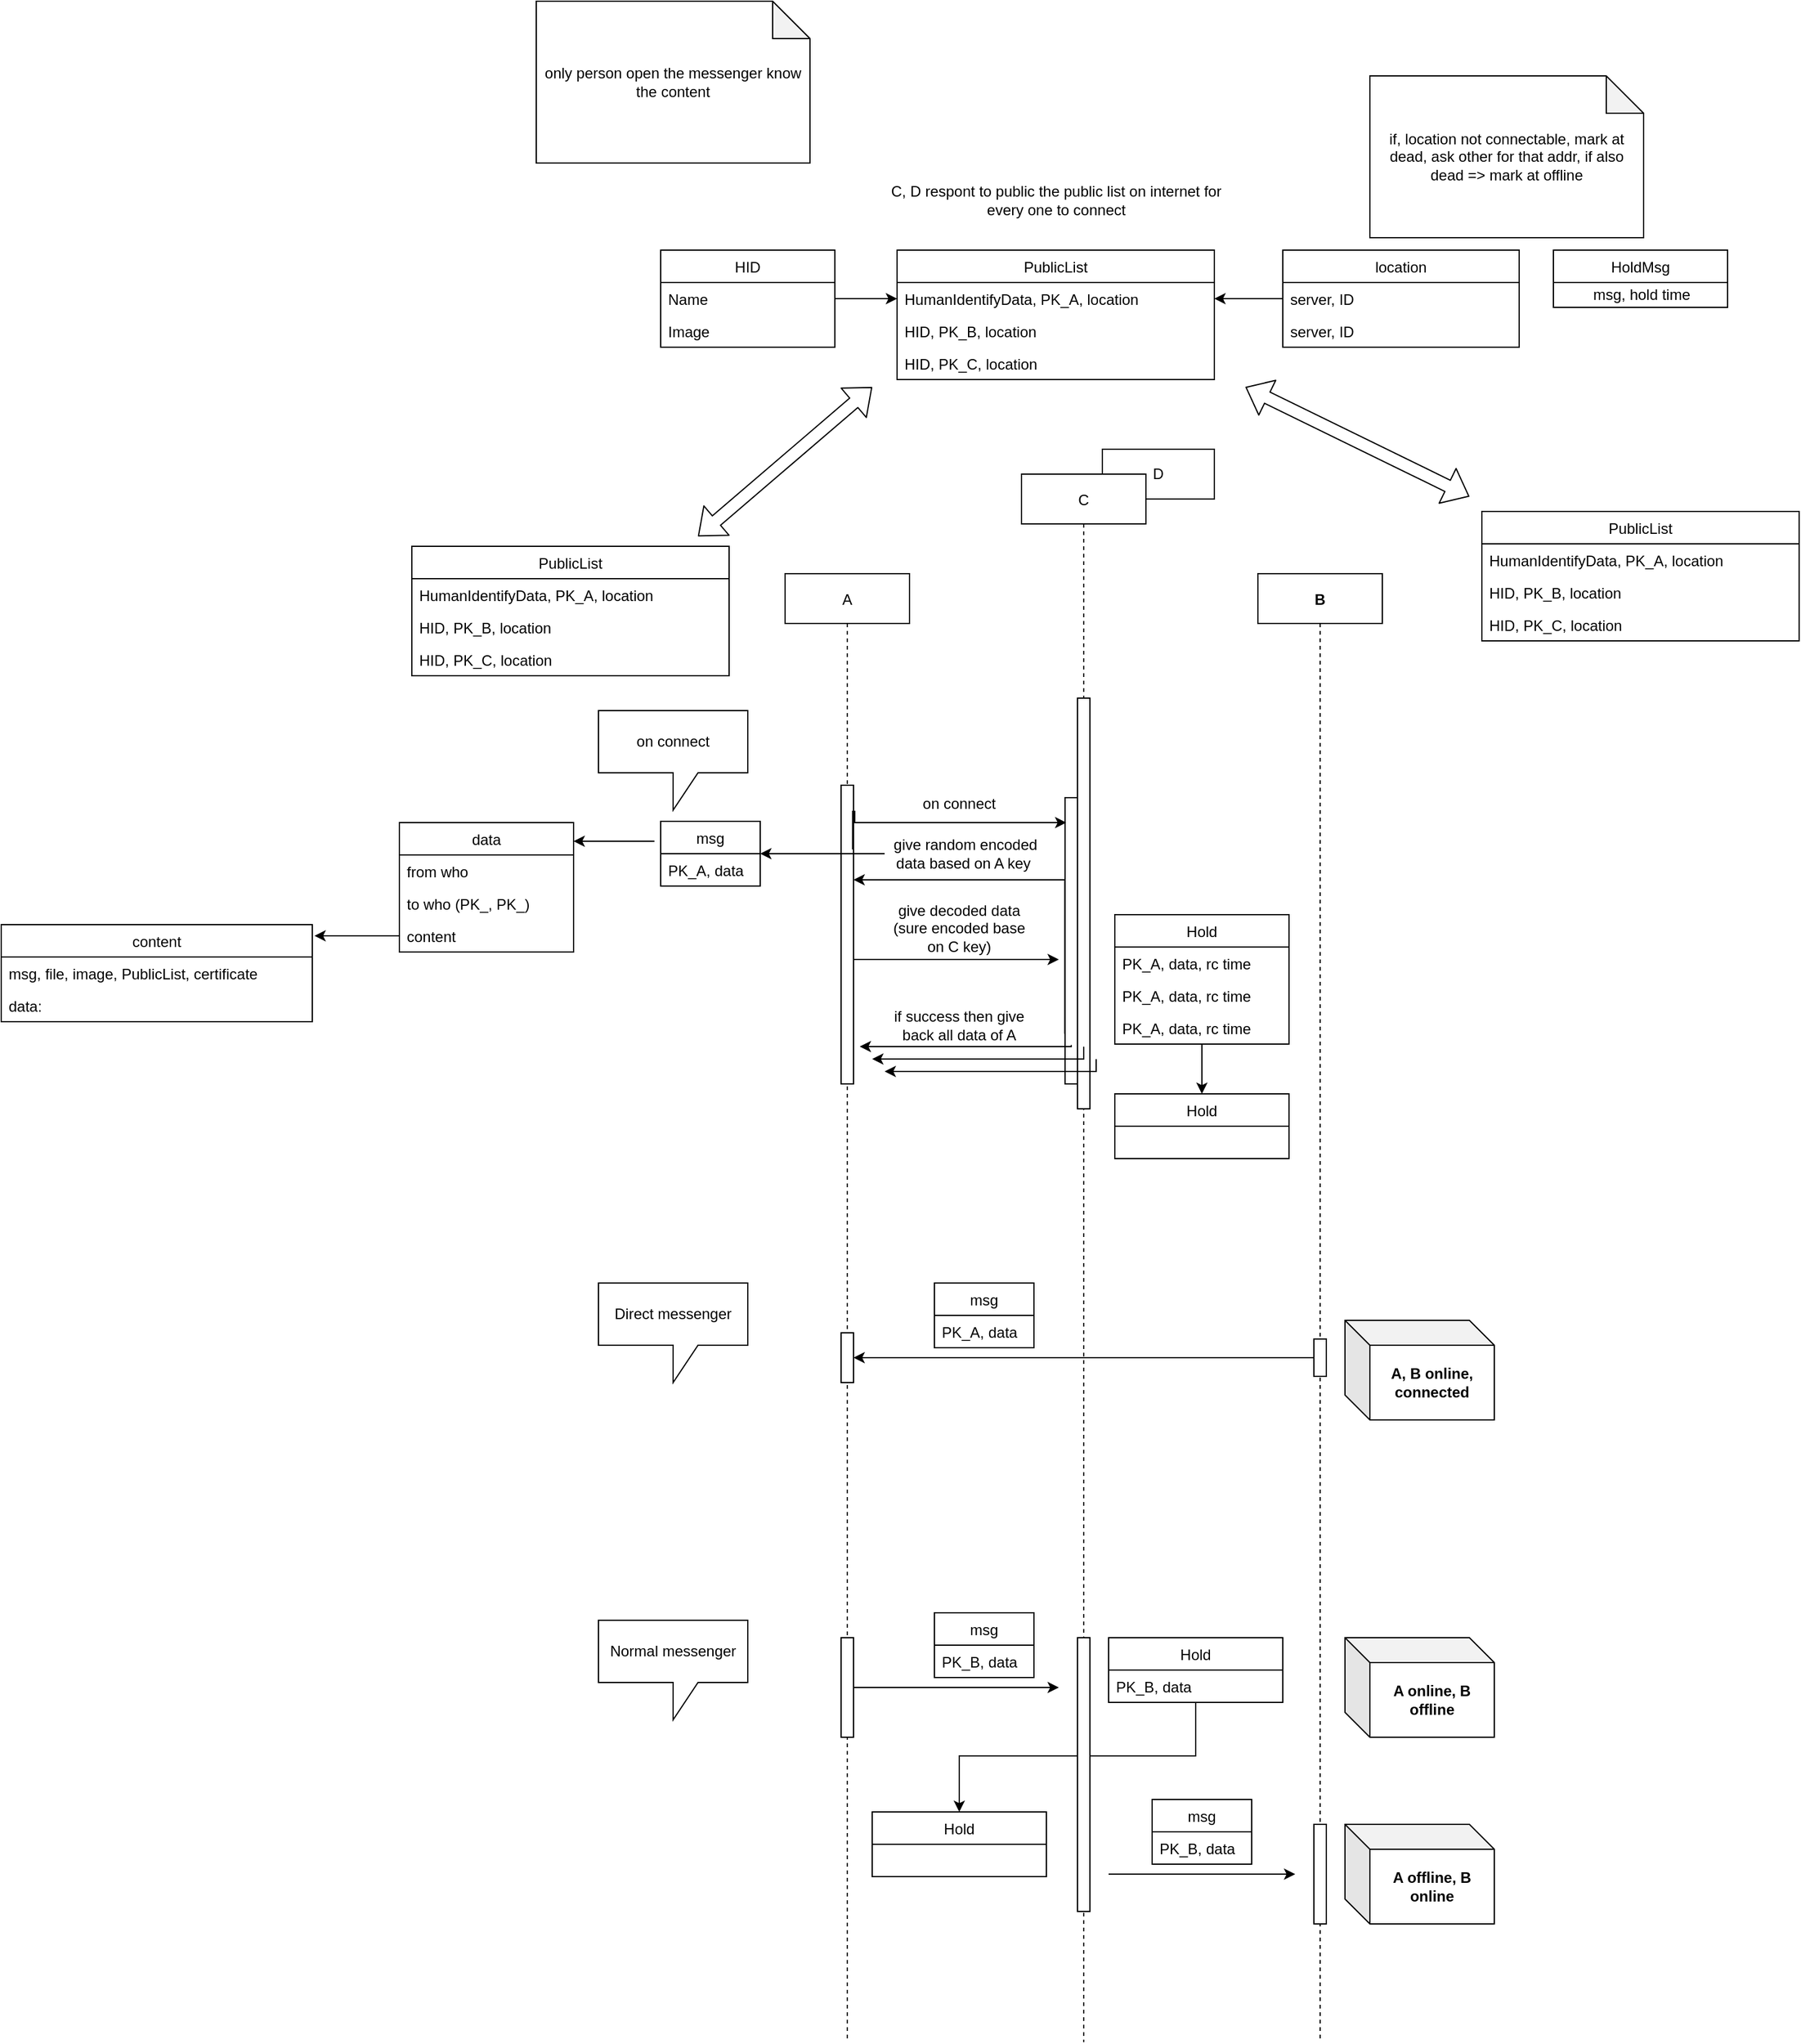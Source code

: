 <mxfile version="15.4.0" type="device"><diagram id="kgpKYQtTHZ0yAKxKKP6v" name="Page-1"><mxGraphModel dx="2660" dy="2460" grid="1" gridSize="10" guides="1" tooltips="1" connect="1" arrows="1" fold="1" page="1" pageScale="1" pageWidth="850" pageHeight="1100" math="0" shadow="0"><root><mxCell id="0"/><mxCell id="1" parent="0"/><mxCell id="zCJlma6vqf3C4LiwQ2L4-62" value="D" style="rounded=0;whiteSpace=wrap;html=1;" parent="1" vertex="1"><mxGeometry x="385" y="-20" width="90" height="40" as="geometry"/></mxCell><mxCell id="3nuBFxr9cyL0pnOWT2aG-1" value="A" style="shape=umlLifeline;perimeter=lifelinePerimeter;container=1;collapsible=0;recursiveResize=0;rounded=0;shadow=0;strokeWidth=1;" parent="1" vertex="1"><mxGeometry x="130" y="80" width="100" height="1180" as="geometry"/></mxCell><mxCell id="3nuBFxr9cyL0pnOWT2aG-2" value="" style="points=[];perimeter=orthogonalPerimeter;rounded=0;shadow=0;strokeWidth=1;" parent="3nuBFxr9cyL0pnOWT2aG-1" vertex="1"><mxGeometry x="45" y="610" width="10" height="40" as="geometry"/></mxCell><mxCell id="yF9mK_fGxrXpSWoYzbVe-10" value="" style="points=[];perimeter=orthogonalPerimeter;rounded=0;shadow=0;strokeWidth=1;" vertex="1" parent="3nuBFxr9cyL0pnOWT2aG-1"><mxGeometry x="45" y="170" width="10" height="240" as="geometry"/></mxCell><mxCell id="zCJlma6vqf3C4LiwQ2L4-1" value="msg" style="swimlane;fontStyle=0;childLayout=stackLayout;horizontal=1;startSize=26;horizontalStack=0;resizeParent=1;resizeParentMax=0;resizeLast=0;collapsible=1;marginBottom=0;" parent="1" vertex="1"><mxGeometry x="250" y="650" width="80" height="52" as="geometry"/></mxCell><mxCell id="zCJlma6vqf3C4LiwQ2L4-2" value="PK_A, data" style="text;strokeColor=none;fillColor=none;align=left;verticalAlign=top;spacingLeft=4;spacingRight=4;overflow=hidden;rotatable=0;points=[[0,0.5],[1,0.5]];portConstraint=eastwest;" parent="zCJlma6vqf3C4LiwQ2L4-1" vertex="1"><mxGeometry y="26" width="80" height="26" as="geometry"/></mxCell><mxCell id="zCJlma6vqf3C4LiwQ2L4-5" value="B" style="shape=umlLifeline;perimeter=lifelinePerimeter;container=1;collapsible=0;recursiveResize=0;rounded=0;shadow=0;strokeWidth=1;fontStyle=1" parent="1" vertex="1"><mxGeometry x="510" y="80" width="100" height="1180" as="geometry"/></mxCell><mxCell id="zCJlma6vqf3C4LiwQ2L4-6" value="" style="points=[];perimeter=orthogonalPerimeter;rounded=0;shadow=0;strokeWidth=1;" parent="zCJlma6vqf3C4LiwQ2L4-5" vertex="1"><mxGeometry x="45" y="615" width="10" height="30" as="geometry"/></mxCell><mxCell id="zCJlma6vqf3C4LiwQ2L4-7" value="" style="points=[];perimeter=orthogonalPerimeter;rounded=0;shadow=0;strokeWidth=1;" parent="zCJlma6vqf3C4LiwQ2L4-5" vertex="1"><mxGeometry x="45" y="1005" width="10" height="80" as="geometry"/></mxCell><mxCell id="zCJlma6vqf3C4LiwQ2L4-15" style="edgeStyle=orthogonalEdgeStyle;rounded=0;orthogonalLoop=1;jettySize=auto;html=1;" parent="1" source="zCJlma6vqf3C4LiwQ2L4-6" target="3nuBFxr9cyL0pnOWT2aG-2" edge="1"><mxGeometry relative="1" as="geometry"/></mxCell><mxCell id="zCJlma6vqf3C4LiwQ2L4-21" value="PublicList" style="swimlane;fontStyle=0;childLayout=stackLayout;horizontal=1;startSize=26;horizontalStack=0;resizeParent=1;resizeParentMax=0;resizeLast=0;collapsible=1;marginBottom=0;" parent="1" vertex="1"><mxGeometry x="220" y="-180" width="255" height="104" as="geometry"/></mxCell><mxCell id="zCJlma6vqf3C4LiwQ2L4-22" value="HumanIdentifyData, PK_A, location " style="text;strokeColor=none;fillColor=none;align=left;verticalAlign=top;spacingLeft=4;spacingRight=4;overflow=hidden;rotatable=0;points=[[0,0.5],[1,0.5]];portConstraint=eastwest;" parent="zCJlma6vqf3C4LiwQ2L4-21" vertex="1"><mxGeometry y="26" width="255" height="26" as="geometry"/></mxCell><mxCell id="zCJlma6vqf3C4LiwQ2L4-23" value="HID, PK_B, location " style="text;strokeColor=none;fillColor=none;align=left;verticalAlign=top;spacingLeft=4;spacingRight=4;overflow=hidden;rotatable=0;points=[[0,0.5],[1,0.5]];portConstraint=eastwest;" parent="zCJlma6vqf3C4LiwQ2L4-21" vertex="1"><mxGeometry y="52" width="255" height="26" as="geometry"/></mxCell><mxCell id="zCJlma6vqf3C4LiwQ2L4-94" value="HID, PK_C, location " style="text;strokeColor=none;fillColor=none;align=left;verticalAlign=top;spacingLeft=4;spacingRight=4;overflow=hidden;rotatable=0;points=[[0,0.5],[1,0.5]];portConstraint=eastwest;" parent="zCJlma6vqf3C4LiwQ2L4-21" vertex="1"><mxGeometry y="78" width="255" height="26" as="geometry"/></mxCell><mxCell id="zCJlma6vqf3C4LiwQ2L4-35" style="edgeStyle=orthogonalEdgeStyle;rounded=0;orthogonalLoop=1;jettySize=auto;html=1;" parent="1" source="zCJlma6vqf3C4LiwQ2L4-30" target="zCJlma6vqf3C4LiwQ2L4-22" edge="1"><mxGeometry relative="1" as="geometry"/></mxCell><mxCell id="zCJlma6vqf3C4LiwQ2L4-30" value="HID" style="swimlane;fontStyle=0;childLayout=stackLayout;horizontal=1;startSize=26;horizontalStack=0;resizeParent=1;resizeParentMax=0;resizeLast=0;collapsible=1;marginBottom=0;" parent="1" vertex="1"><mxGeometry x="30" y="-180" width="140" height="78" as="geometry"/></mxCell><mxCell id="zCJlma6vqf3C4LiwQ2L4-31" value="Name" style="text;strokeColor=none;fillColor=none;align=left;verticalAlign=top;spacingLeft=4;spacingRight=4;overflow=hidden;rotatable=0;points=[[0,0.5],[1,0.5]];portConstraint=eastwest;" parent="zCJlma6vqf3C4LiwQ2L4-30" vertex="1"><mxGeometry y="26" width="140" height="26" as="geometry"/></mxCell><mxCell id="zCJlma6vqf3C4LiwQ2L4-32" value="Image" style="text;strokeColor=none;fillColor=none;align=left;verticalAlign=top;spacingLeft=4;spacingRight=4;overflow=hidden;rotatable=0;points=[[0,0.5],[1,0.5]];portConstraint=eastwest;" parent="zCJlma6vqf3C4LiwQ2L4-30" vertex="1"><mxGeometry y="52" width="140" height="26" as="geometry"/></mxCell><mxCell id="yF9mK_fGxrXpSWoYzbVe-49" style="edgeStyle=orthogonalEdgeStyle;rounded=0;orthogonalLoop=1;jettySize=auto;html=1;" edge="1" parent="1" source="zCJlma6vqf3C4LiwQ2L4-43" target="zCJlma6vqf3C4LiwQ2L4-82"><mxGeometry relative="1" as="geometry"><Array as="points"><mxPoint x="460" y="1030"/><mxPoint x="270" y="1030"/></Array></mxGeometry></mxCell><mxCell id="zCJlma6vqf3C4LiwQ2L4-43" value="Hold" style="swimlane;fontStyle=0;childLayout=stackLayout;horizontal=1;startSize=26;horizontalStack=0;resizeParent=1;resizeParentMax=0;resizeLast=0;collapsible=1;marginBottom=0;" parent="1" vertex="1"><mxGeometry x="390" y="935" width="140" height="52" as="geometry"/></mxCell><mxCell id="zCJlma6vqf3C4LiwQ2L4-44" value="PK_B, data" style="text;strokeColor=none;fillColor=none;align=left;verticalAlign=top;spacingLeft=4;spacingRight=4;overflow=hidden;rotatable=0;points=[[0,0.5],[1,0.5]];portConstraint=eastwest;" parent="zCJlma6vqf3C4LiwQ2L4-43" vertex="1"><mxGeometry y="26" width="140" height="26" as="geometry"/></mxCell><mxCell id="zCJlma6vqf3C4LiwQ2L4-51" value="C" style="shape=umlLifeline;perimeter=lifelinePerimeter;container=1;collapsible=0;recursiveResize=0;rounded=0;shadow=0;strokeWidth=1;" parent="1" vertex="1"><mxGeometry x="320" width="100" height="1260" as="geometry"/></mxCell><mxCell id="zCJlma6vqf3C4LiwQ2L4-53" value="" style="points=[];perimeter=orthogonalPerimeter;rounded=0;shadow=0;strokeWidth=1;" parent="zCJlma6vqf3C4LiwQ2L4-51" vertex="1"><mxGeometry x="45" y="935" width="10" height="220" as="geometry"/></mxCell><mxCell id="yF9mK_fGxrXpSWoYzbVe-9" value="" style="points=[];perimeter=orthogonalPerimeter;rounded=0;shadow=0;strokeWidth=1;" vertex="1" parent="zCJlma6vqf3C4LiwQ2L4-51"><mxGeometry x="45" y="180" width="10" height="330" as="geometry"/></mxCell><mxCell id="yF9mK_fGxrXpSWoYzbVe-11" value="" style="points=[];perimeter=orthogonalPerimeter;rounded=0;shadow=0;strokeWidth=1;" vertex="1" parent="zCJlma6vqf3C4LiwQ2L4-51"><mxGeometry x="35" y="260" width="10" height="230" as="geometry"/></mxCell><mxCell id="zCJlma6vqf3C4LiwQ2L4-55" value="&lt;span style=&quot;font-weight: 700&quot;&gt;A, B online, connected&lt;/span&gt;" style="shape=cube;whiteSpace=wrap;html=1;boundedLbl=1;backgroundOutline=1;darkOpacity=0.05;darkOpacity2=0.1;" parent="1" vertex="1"><mxGeometry x="580" y="680" width="120" height="80" as="geometry"/></mxCell><mxCell id="zCJlma6vqf3C4LiwQ2L4-59" style="edgeStyle=orthogonalEdgeStyle;rounded=0;orthogonalLoop=1;jettySize=auto;html=1;" parent="1" source="zCJlma6vqf3C4LiwQ2L4-56" edge="1"><mxGeometry relative="1" as="geometry"><mxPoint x="350" y="975" as="targetPoint"/><Array as="points"><mxPoint x="320" y="975"/><mxPoint x="320" y="975"/></Array></mxGeometry></mxCell><mxCell id="zCJlma6vqf3C4LiwQ2L4-56" value="" style="points=[];perimeter=orthogonalPerimeter;rounded=0;shadow=0;strokeWidth=1;" parent="1" vertex="1"><mxGeometry x="175" y="935" width="10" height="80" as="geometry"/></mxCell><mxCell id="zCJlma6vqf3C4LiwQ2L4-57" value="&lt;span style=&quot;font-weight: 700&quot;&gt;A online, B offline&lt;/span&gt;" style="shape=cube;whiteSpace=wrap;html=1;boundedLbl=1;backgroundOutline=1;darkOpacity=0.05;darkOpacity2=0.1;" parent="1" vertex="1"><mxGeometry x="580" y="935" width="120" height="80" as="geometry"/></mxCell><mxCell id="zCJlma6vqf3C4LiwQ2L4-80" style="edgeStyle=orthogonalEdgeStyle;rounded=0;orthogonalLoop=1;jettySize=auto;html=1;" parent="1" edge="1"><mxGeometry relative="1" as="geometry"><mxPoint x="-40" y="295" as="targetPoint"/><Array as="points"><mxPoint x="-15" y="295"/><mxPoint x="-15" y="295"/></Array><mxPoint x="25" y="295" as="sourcePoint"/></mxGeometry></mxCell><mxCell id="zCJlma6vqf3C4LiwQ2L4-60" value="msg" style="swimlane;fontStyle=0;childLayout=stackLayout;horizontal=1;startSize=26;horizontalStack=0;resizeParent=1;resizeParentMax=0;resizeLast=0;collapsible=1;marginBottom=0;" parent="1" vertex="1"><mxGeometry x="250" y="915" width="80" height="52" as="geometry"/></mxCell><mxCell id="zCJlma6vqf3C4LiwQ2L4-61" value="PK_B, data" style="text;strokeColor=none;fillColor=none;align=left;verticalAlign=top;spacingLeft=4;spacingRight=4;overflow=hidden;rotatable=0;points=[[0,0.5],[1,0.5]];portConstraint=eastwest;" parent="zCJlma6vqf3C4LiwQ2L4-60" vertex="1"><mxGeometry y="26" width="80" height="26" as="geometry"/></mxCell><mxCell id="zCJlma6vqf3C4LiwQ2L4-63" value="" style="endArrow=classic;html=1;" parent="1" edge="1"><mxGeometry width="50" height="50" relative="1" as="geometry"><mxPoint x="390" y="1125" as="sourcePoint"/><mxPoint x="540" y="1125" as="targetPoint"/></mxGeometry></mxCell><mxCell id="zCJlma6vqf3C4LiwQ2L4-64" value="&lt;span style=&quot;font-weight: 700&quot;&gt;A offline, B online&lt;/span&gt;" style="shape=cube;whiteSpace=wrap;html=1;boundedLbl=1;backgroundOutline=1;darkOpacity=0.05;darkOpacity2=0.1;" parent="1" vertex="1"><mxGeometry x="580" y="1085" width="120" height="80" as="geometry"/></mxCell><mxCell id="zCJlma6vqf3C4LiwQ2L4-65" value="msg" style="swimlane;fontStyle=0;childLayout=stackLayout;horizontal=1;startSize=26;horizontalStack=0;resizeParent=1;resizeParentMax=0;resizeLast=0;collapsible=1;marginBottom=0;" parent="1" vertex="1"><mxGeometry x="425" y="1065" width="80" height="52" as="geometry"/></mxCell><mxCell id="zCJlma6vqf3C4LiwQ2L4-66" value="PK_B, data" style="text;strokeColor=none;fillColor=none;align=left;verticalAlign=top;spacingLeft=4;spacingRight=4;overflow=hidden;rotatable=0;points=[[0,0.5],[1,0.5]];portConstraint=eastwest;" parent="zCJlma6vqf3C4LiwQ2L4-65" vertex="1"><mxGeometry y="26" width="80" height="26" as="geometry"/></mxCell><mxCell id="zCJlma6vqf3C4LiwQ2L4-67" value="data" style="swimlane;fontStyle=0;childLayout=stackLayout;horizontal=1;startSize=26;horizontalStack=0;resizeParent=1;resizeParentMax=0;resizeLast=0;collapsible=1;marginBottom=0;" parent="1" vertex="1"><mxGeometry x="-180" y="280" width="140" height="104" as="geometry"/></mxCell><mxCell id="zCJlma6vqf3C4LiwQ2L4-73" value="from who" style="text;strokeColor=none;fillColor=none;align=left;verticalAlign=top;spacingLeft=4;spacingRight=4;overflow=hidden;rotatable=0;points=[[0,0.5],[1,0.5]];portConstraint=eastwest;" parent="zCJlma6vqf3C4LiwQ2L4-67" vertex="1"><mxGeometry y="26" width="140" height="26" as="geometry"/></mxCell><mxCell id="zCJlma6vqf3C4LiwQ2L4-68" value="to who (PK_, PK_)" style="text;strokeColor=none;fillColor=none;align=left;verticalAlign=top;spacingLeft=4;spacingRight=4;overflow=hidden;rotatable=0;points=[[0,0.5],[1,0.5]];portConstraint=eastwest;" parent="zCJlma6vqf3C4LiwQ2L4-67" vertex="1"><mxGeometry y="52" width="140" height="26" as="geometry"/></mxCell><mxCell id="zCJlma6vqf3C4LiwQ2L4-69" value="content" style="text;strokeColor=none;fillColor=none;align=left;verticalAlign=top;spacingLeft=4;spacingRight=4;overflow=hidden;rotatable=0;points=[[0,0.5],[1,0.5]];portConstraint=eastwest;" parent="zCJlma6vqf3C4LiwQ2L4-67" vertex="1"><mxGeometry y="78" width="140" height="26" as="geometry"/></mxCell><mxCell id="zCJlma6vqf3C4LiwQ2L4-75" value="content" style="swimlane;fontStyle=0;childLayout=stackLayout;horizontal=1;startSize=26;horizontalStack=0;resizeParent=1;resizeParentMax=0;resizeLast=0;collapsible=1;marginBottom=0;" parent="1" vertex="1"><mxGeometry x="-500" y="362" width="250" height="78" as="geometry"/></mxCell><mxCell id="zCJlma6vqf3C4LiwQ2L4-77" value="msg, file, image, PublicList, certificate" style="text;strokeColor=none;fillColor=none;align=left;verticalAlign=top;spacingLeft=4;spacingRight=4;overflow=hidden;rotatable=0;points=[[0,0.5],[1,0.5]];portConstraint=eastwest;" parent="zCJlma6vqf3C4LiwQ2L4-75" vertex="1"><mxGeometry y="26" width="250" height="26" as="geometry"/></mxCell><mxCell id="zCJlma6vqf3C4LiwQ2L4-78" value="data: " style="text;strokeColor=none;fillColor=none;align=left;verticalAlign=top;spacingLeft=4;spacingRight=4;overflow=hidden;rotatable=0;points=[[0,0.5],[1,0.5]];portConstraint=eastwest;" parent="zCJlma6vqf3C4LiwQ2L4-75" vertex="1"><mxGeometry y="52" width="250" height="26" as="geometry"/></mxCell><mxCell id="zCJlma6vqf3C4LiwQ2L4-79" style="edgeStyle=orthogonalEdgeStyle;rounded=0;orthogonalLoop=1;jettySize=auto;html=1;entryX=1.007;entryY=0.115;entryDx=0;entryDy=0;entryPerimeter=0;" parent="1" source="zCJlma6vqf3C4LiwQ2L4-69" target="zCJlma6vqf3C4LiwQ2L4-75" edge="1"><mxGeometry relative="1" as="geometry"/></mxCell><mxCell id="zCJlma6vqf3C4LiwQ2L4-82" value="Hold" style="swimlane;fontStyle=0;childLayout=stackLayout;horizontal=1;startSize=26;horizontalStack=0;resizeParent=1;resizeParentMax=0;resizeLast=0;collapsible=1;marginBottom=0;" parent="1" vertex="1"><mxGeometry x="200" y="1075" width="140" height="52" as="geometry"/></mxCell><mxCell id="zCJlma6vqf3C4LiwQ2L4-88" style="edgeStyle=orthogonalEdgeStyle;rounded=0;orthogonalLoop=1;jettySize=auto;html=1;entryX=1;entryY=0.5;entryDx=0;entryDy=0;" parent="1" source="zCJlma6vqf3C4LiwQ2L4-85" target="zCJlma6vqf3C4LiwQ2L4-22" edge="1"><mxGeometry relative="1" as="geometry"/></mxCell><mxCell id="zCJlma6vqf3C4LiwQ2L4-85" value="location" style="swimlane;fontStyle=0;childLayout=stackLayout;horizontal=1;startSize=26;horizontalStack=0;resizeParent=1;resizeParentMax=0;resizeLast=0;collapsible=1;marginBottom=0;" parent="1" vertex="1"><mxGeometry x="530" y="-180" width="190" height="78" as="geometry"/></mxCell><mxCell id="zCJlma6vqf3C4LiwQ2L4-87" value="server, ID" style="text;strokeColor=none;fillColor=none;align=left;verticalAlign=top;spacingLeft=4;spacingRight=4;overflow=hidden;rotatable=0;points=[[0,0.5],[1,0.5]];portConstraint=eastwest;" parent="zCJlma6vqf3C4LiwQ2L4-85" vertex="1"><mxGeometry y="26" width="190" height="26" as="geometry"/></mxCell><mxCell id="zCJlma6vqf3C4LiwQ2L4-90" value="server, ID" style="text;strokeColor=none;fillColor=none;align=left;verticalAlign=top;spacingLeft=4;spacingRight=4;overflow=hidden;rotatable=0;points=[[0,0.5],[1,0.5]];portConstraint=eastwest;" parent="zCJlma6vqf3C4LiwQ2L4-85" vertex="1"><mxGeometry y="52" width="190" height="26" as="geometry"/></mxCell><mxCell id="zCJlma6vqf3C4LiwQ2L4-91" value="C, D respont to public the public list on internet for every one to connect" style="text;html=1;strokeColor=none;fillColor=none;align=center;verticalAlign=middle;whiteSpace=wrap;rounded=0;" parent="1" vertex="1"><mxGeometry x="207.5" y="-250" width="280" height="60" as="geometry"/></mxCell><mxCell id="zCJlma6vqf3C4LiwQ2L4-95" value="" style="shape=flexArrow;endArrow=classic;startArrow=classic;html=1;" parent="1" edge="1"><mxGeometry width="100" height="100" relative="1" as="geometry"><mxPoint x="60" y="50" as="sourcePoint"/><mxPoint x="200" y="-70" as="targetPoint"/></mxGeometry></mxCell><mxCell id="zCJlma6vqf3C4LiwQ2L4-96" value="PublicList" style="swimlane;fontStyle=0;childLayout=stackLayout;horizontal=1;startSize=26;horizontalStack=0;resizeParent=1;resizeParentMax=0;resizeLast=0;collapsible=1;marginBottom=0;" parent="1" vertex="1"><mxGeometry x="-170" y="58" width="255" height="104" as="geometry"/></mxCell><mxCell id="zCJlma6vqf3C4LiwQ2L4-97" value="HumanIdentifyData, PK_A, location " style="text;strokeColor=none;fillColor=none;align=left;verticalAlign=top;spacingLeft=4;spacingRight=4;overflow=hidden;rotatable=0;points=[[0,0.5],[1,0.5]];portConstraint=eastwest;" parent="zCJlma6vqf3C4LiwQ2L4-96" vertex="1"><mxGeometry y="26" width="255" height="26" as="geometry"/></mxCell><mxCell id="zCJlma6vqf3C4LiwQ2L4-98" value="HID, PK_B, location " style="text;strokeColor=none;fillColor=none;align=left;verticalAlign=top;spacingLeft=4;spacingRight=4;overflow=hidden;rotatable=0;points=[[0,0.5],[1,0.5]];portConstraint=eastwest;" parent="zCJlma6vqf3C4LiwQ2L4-96" vertex="1"><mxGeometry y="52" width="255" height="26" as="geometry"/></mxCell><mxCell id="zCJlma6vqf3C4LiwQ2L4-99" value="HID, PK_C, location " style="text;strokeColor=none;fillColor=none;align=left;verticalAlign=top;spacingLeft=4;spacingRight=4;overflow=hidden;rotatable=0;points=[[0,0.5],[1,0.5]];portConstraint=eastwest;" parent="zCJlma6vqf3C4LiwQ2L4-96" vertex="1"><mxGeometry y="78" width="255" height="26" as="geometry"/></mxCell><mxCell id="zCJlma6vqf3C4LiwQ2L4-100" value="PublicList" style="swimlane;fontStyle=0;childLayout=stackLayout;horizontal=1;startSize=26;horizontalStack=0;resizeParent=1;resizeParentMax=0;resizeLast=0;collapsible=1;marginBottom=0;" parent="1" vertex="1"><mxGeometry x="690" y="30" width="255" height="104" as="geometry"/></mxCell><mxCell id="zCJlma6vqf3C4LiwQ2L4-101" value="HumanIdentifyData, PK_A, location " style="text;strokeColor=none;fillColor=none;align=left;verticalAlign=top;spacingLeft=4;spacingRight=4;overflow=hidden;rotatable=0;points=[[0,0.5],[1,0.5]];portConstraint=eastwest;" parent="zCJlma6vqf3C4LiwQ2L4-100" vertex="1"><mxGeometry y="26" width="255" height="26" as="geometry"/></mxCell><mxCell id="zCJlma6vqf3C4LiwQ2L4-102" value="HID, PK_B, location " style="text;strokeColor=none;fillColor=none;align=left;verticalAlign=top;spacingLeft=4;spacingRight=4;overflow=hidden;rotatable=0;points=[[0,0.5],[1,0.5]];portConstraint=eastwest;" parent="zCJlma6vqf3C4LiwQ2L4-100" vertex="1"><mxGeometry y="52" width="255" height="26" as="geometry"/></mxCell><mxCell id="zCJlma6vqf3C4LiwQ2L4-103" value="HID, PK_C, location " style="text;strokeColor=none;fillColor=none;align=left;verticalAlign=top;spacingLeft=4;spacingRight=4;overflow=hidden;rotatable=0;points=[[0,0.5],[1,0.5]];portConstraint=eastwest;" parent="zCJlma6vqf3C4LiwQ2L4-100" vertex="1"><mxGeometry y="78" width="255" height="26" as="geometry"/></mxCell><mxCell id="zCJlma6vqf3C4LiwQ2L4-104" value="" style="shape=flexArrow;endArrow=classic;startArrow=classic;html=1;" parent="1" edge="1"><mxGeometry width="100" height="100" relative="1" as="geometry"><mxPoint x="680" y="18" as="sourcePoint"/><mxPoint x="500" y="-70" as="targetPoint"/></mxGeometry></mxCell><mxCell id="zCJlma6vqf3C4LiwQ2L4-105" value="if, location not connectable, mark at dead, ask other for that addr, if also dead =&amp;gt; mark at offline" style="shape=note;whiteSpace=wrap;html=1;backgroundOutline=1;darkOpacity=0.05;" parent="1" vertex="1"><mxGeometry x="600" y="-320" width="220" height="130" as="geometry"/></mxCell><mxCell id="zCJlma6vqf3C4LiwQ2L4-106" value="HoldMsg" style="swimlane;fontStyle=0;childLayout=stackLayout;horizontal=1;startSize=26;horizontalStack=0;resizeParent=1;resizeParentMax=0;resizeLast=0;collapsible=1;marginBottom=0;" parent="1" vertex="1"><mxGeometry x="747.5" y="-180" width="140" height="46" as="geometry"/></mxCell><mxCell id="yF9mK_fGxrXpSWoYzbVe-3" value="msg, hold time" style="text;html=1;align=center;verticalAlign=middle;resizable=0;points=[];autosize=1;strokeColor=none;fillColor=none;" vertex="1" parent="zCJlma6vqf3C4LiwQ2L4-106"><mxGeometry y="26" width="140" height="20" as="geometry"/></mxCell><mxCell id="yF9mK_fGxrXpSWoYzbVe-4" value="only person open the messenger know the content" style="shape=note;whiteSpace=wrap;html=1;backgroundOutline=1;darkOpacity=0.05;" vertex="1" parent="1"><mxGeometry x="-70" y="-380" width="220" height="130" as="geometry"/></mxCell><mxCell id="yF9mK_fGxrXpSWoYzbVe-7" value="Direct messenger" style="shape=callout;whiteSpace=wrap;html=1;perimeter=calloutPerimeter;" vertex="1" parent="1"><mxGeometry x="-20" y="650" width="120" height="80" as="geometry"/></mxCell><mxCell id="yF9mK_fGxrXpSWoYzbVe-8" value="on connect" style="shape=callout;whiteSpace=wrap;html=1;perimeter=calloutPerimeter;" vertex="1" parent="1"><mxGeometry x="-20" y="190" width="120" height="80" as="geometry"/></mxCell><mxCell id="yF9mK_fGxrXpSWoYzbVe-12" style="edgeStyle=orthogonalEdgeStyle;rounded=0;orthogonalLoop=1;jettySize=auto;html=1;exitX=0.926;exitY=0.215;exitDx=0;exitDy=0;exitPerimeter=0;" edge="1" parent="1" source="yF9mK_fGxrXpSWoYzbVe-10"><mxGeometry relative="1" as="geometry"><mxPoint x="230" y="270" as="sourcePoint"/><mxPoint x="356" y="280" as="targetPoint"/><Array as="points"><mxPoint x="184" y="271"/><mxPoint x="186" y="271"/><mxPoint x="186" y="280"/><mxPoint x="356" y="280"/></Array></mxGeometry></mxCell><mxCell id="yF9mK_fGxrXpSWoYzbVe-15" value="on connect" style="text;html=1;strokeColor=none;fillColor=none;align=center;verticalAlign=middle;whiteSpace=wrap;rounded=0;" vertex="1" parent="1"><mxGeometry x="230" y="250" width="80" height="30" as="geometry"/></mxCell><mxCell id="yF9mK_fGxrXpSWoYzbVe-16" style="edgeStyle=orthogonalEdgeStyle;rounded=0;orthogonalLoop=1;jettySize=auto;html=1;exitX=-0.021;exitY=0.825;exitDx=0;exitDy=0;exitPerimeter=0;" edge="1" parent="1" source="yF9mK_fGxrXpSWoYzbVe-11" target="yF9mK_fGxrXpSWoYzbVe-10"><mxGeometry relative="1" as="geometry"><mxPoint x="305" y="320" as="sourcePoint"/><mxPoint x="235" y="320" as="targetPoint"/><Array as="points"><mxPoint x="230" y="326"/><mxPoint x="230" y="326"/></Array></mxGeometry></mxCell><mxCell id="yF9mK_fGxrXpSWoYzbVe-28" style="edgeStyle=orthogonalEdgeStyle;rounded=0;orthogonalLoop=1;jettySize=auto;html=1;entryX=1;entryY=0.5;entryDx=0;entryDy=0;" edge="1" parent="1" source="yF9mK_fGxrXpSWoYzbVe-18" target="yF9mK_fGxrXpSWoYzbVe-25"><mxGeometry relative="1" as="geometry"/></mxCell><mxCell id="yF9mK_fGxrXpSWoYzbVe-18" value="give random encoded data based on A key&amp;nbsp;" style="text;html=1;strokeColor=none;fillColor=none;align=center;verticalAlign=middle;whiteSpace=wrap;rounded=0;" vertex="1" parent="1"><mxGeometry x="210" y="290" width="130" height="30" as="geometry"/></mxCell><mxCell id="yF9mK_fGxrXpSWoYzbVe-19" style="edgeStyle=orthogonalEdgeStyle;rounded=0;orthogonalLoop=1;jettySize=auto;html=1;" edge="1" parent="1" source="yF9mK_fGxrXpSWoYzbVe-10"><mxGeometry relative="1" as="geometry"><mxPoint x="350" y="390" as="targetPoint"/><Array as="points"><mxPoint x="350" y="390"/></Array></mxGeometry></mxCell><mxCell id="yF9mK_fGxrXpSWoYzbVe-20" value="give decoded data (sure encoded base on C key)" style="text;html=1;strokeColor=none;fillColor=none;align=center;verticalAlign=middle;whiteSpace=wrap;rounded=0;" vertex="1" parent="1"><mxGeometry x="215" y="350" width="110" height="30" as="geometry"/></mxCell><mxCell id="yF9mK_fGxrXpSWoYzbVe-25" value="msg" style="swimlane;fontStyle=0;childLayout=stackLayout;horizontal=1;startSize=26;horizontalStack=0;resizeParent=1;resizeParentMax=0;resizeLast=0;collapsible=1;marginBottom=0;" vertex="1" parent="1"><mxGeometry x="30" y="279" width="80" height="52" as="geometry"/></mxCell><mxCell id="yF9mK_fGxrXpSWoYzbVe-26" value="PK_A, data" style="text;strokeColor=none;fillColor=none;align=left;verticalAlign=top;spacingLeft=4;spacingRight=4;overflow=hidden;rotatable=0;points=[[0,0.5],[1,0.5]];portConstraint=eastwest;" vertex="1" parent="yF9mK_fGxrXpSWoYzbVe-25"><mxGeometry y="26" width="80" height="26" as="geometry"/></mxCell><mxCell id="yF9mK_fGxrXpSWoYzbVe-30" style="edgeStyle=orthogonalEdgeStyle;rounded=0;orthogonalLoop=1;jettySize=auto;html=1;exitX=0.5;exitY=0.864;exitDx=0;exitDy=0;exitPerimeter=0;" edge="1" parent="1" source="yF9mK_fGxrXpSWoYzbVe-11"><mxGeometry relative="1" as="geometry"><mxPoint x="190" y="460" as="targetPoint"/><mxPoint x="293" y="460" as="sourcePoint"/><Array as="points"><mxPoint x="360" y="460"/></Array></mxGeometry></mxCell><mxCell id="yF9mK_fGxrXpSWoYzbVe-31" style="edgeStyle=orthogonalEdgeStyle;rounded=0;orthogonalLoop=1;jettySize=auto;html=1;exitX=0.5;exitY=0.864;exitDx=0;exitDy=0;exitPerimeter=0;" edge="1" parent="1"><mxGeometry relative="1" as="geometry"><mxPoint x="200" y="470" as="targetPoint"/><mxPoint x="370" y="460.08" as="sourcePoint"/><Array as="points"><mxPoint x="370" y="470"/></Array></mxGeometry></mxCell><mxCell id="yF9mK_fGxrXpSWoYzbVe-32" style="edgeStyle=orthogonalEdgeStyle;rounded=0;orthogonalLoop=1;jettySize=auto;html=1;exitX=0.5;exitY=0.864;exitDx=0;exitDy=0;exitPerimeter=0;" edge="1" parent="1"><mxGeometry relative="1" as="geometry"><mxPoint x="210" y="480" as="targetPoint"/><mxPoint x="380" y="470.08" as="sourcePoint"/><Array as="points"><mxPoint x="380" y="480"/></Array></mxGeometry></mxCell><mxCell id="yF9mK_fGxrXpSWoYzbVe-48" style="edgeStyle=orthogonalEdgeStyle;rounded=0;orthogonalLoop=1;jettySize=auto;html=1;entryX=0.5;entryY=0;entryDx=0;entryDy=0;" edge="1" parent="1" source="yF9mK_fGxrXpSWoYzbVe-33" target="yF9mK_fGxrXpSWoYzbVe-44"><mxGeometry relative="1" as="geometry"/></mxCell><mxCell id="yF9mK_fGxrXpSWoYzbVe-33" value="Hold" style="swimlane;fontStyle=0;childLayout=stackLayout;horizontal=1;startSize=26;horizontalStack=0;resizeParent=1;resizeParentMax=0;resizeLast=0;collapsible=1;marginBottom=0;" vertex="1" parent="1"><mxGeometry x="395" y="354" width="140" height="104" as="geometry"/></mxCell><mxCell id="yF9mK_fGxrXpSWoYzbVe-34" value="PK_A, data, rc time" style="text;strokeColor=none;fillColor=none;align=left;verticalAlign=top;spacingLeft=4;spacingRight=4;overflow=hidden;rotatable=0;points=[[0,0.5],[1,0.5]];portConstraint=eastwest;" vertex="1" parent="yF9mK_fGxrXpSWoYzbVe-33"><mxGeometry y="26" width="140" height="26" as="geometry"/></mxCell><mxCell id="yF9mK_fGxrXpSWoYzbVe-41" value="PK_A, data, rc time" style="text;strokeColor=none;fillColor=none;align=left;verticalAlign=top;spacingLeft=4;spacingRight=4;overflow=hidden;rotatable=0;points=[[0,0.5],[1,0.5]];portConstraint=eastwest;" vertex="1" parent="yF9mK_fGxrXpSWoYzbVe-33"><mxGeometry y="52" width="140" height="26" as="geometry"/></mxCell><mxCell id="yF9mK_fGxrXpSWoYzbVe-42" value="PK_A, data, rc time" style="text;strokeColor=none;fillColor=none;align=left;verticalAlign=top;spacingLeft=4;spacingRight=4;overflow=hidden;rotatable=0;points=[[0,0.5],[1,0.5]];portConstraint=eastwest;" vertex="1" parent="yF9mK_fGxrXpSWoYzbVe-33"><mxGeometry y="78" width="140" height="26" as="geometry"/></mxCell><mxCell id="yF9mK_fGxrXpSWoYzbVe-43" value="if success then give back all data of A" style="text;html=1;strokeColor=none;fillColor=none;align=center;verticalAlign=middle;whiteSpace=wrap;rounded=0;" vertex="1" parent="1"><mxGeometry x="215" y="428" width="110" height="30" as="geometry"/></mxCell><mxCell id="yF9mK_fGxrXpSWoYzbVe-44" value="Hold" style="swimlane;fontStyle=0;childLayout=stackLayout;horizontal=1;startSize=26;horizontalStack=0;resizeParent=1;resizeParentMax=0;resizeLast=0;collapsible=1;marginBottom=0;" vertex="1" parent="1"><mxGeometry x="395" y="498" width="140" height="52" as="geometry"/></mxCell><mxCell id="yF9mK_fGxrXpSWoYzbVe-50" value="Normal messenger" style="shape=callout;whiteSpace=wrap;html=1;perimeter=calloutPerimeter;" vertex="1" parent="1"><mxGeometry x="-20" y="921" width="120" height="80" as="geometry"/></mxCell></root></mxGraphModel></diagram></mxfile>